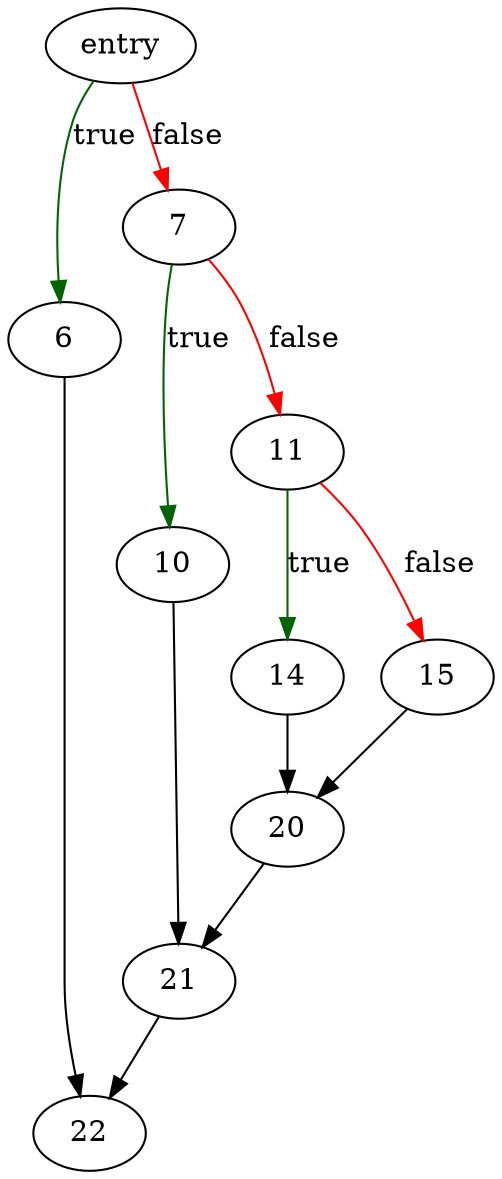 digraph "operatorMask" {
	// Node definitions.
	1 [label=entry];
	6;
	7;
	10;
	11;
	14;
	15;
	20;
	21;
	22;

	// Edge definitions.
	1 -> 6 [
		color=darkgreen
		label=true
	];
	1 -> 7 [
		color=red
		label=false
	];
	6 -> 22;
	7 -> 10 [
		color=darkgreen
		label=true
	];
	7 -> 11 [
		color=red
		label=false
	];
	10 -> 21;
	11 -> 14 [
		color=darkgreen
		label=true
	];
	11 -> 15 [
		color=red
		label=false
	];
	14 -> 20;
	15 -> 20;
	20 -> 21;
	21 -> 22;
}